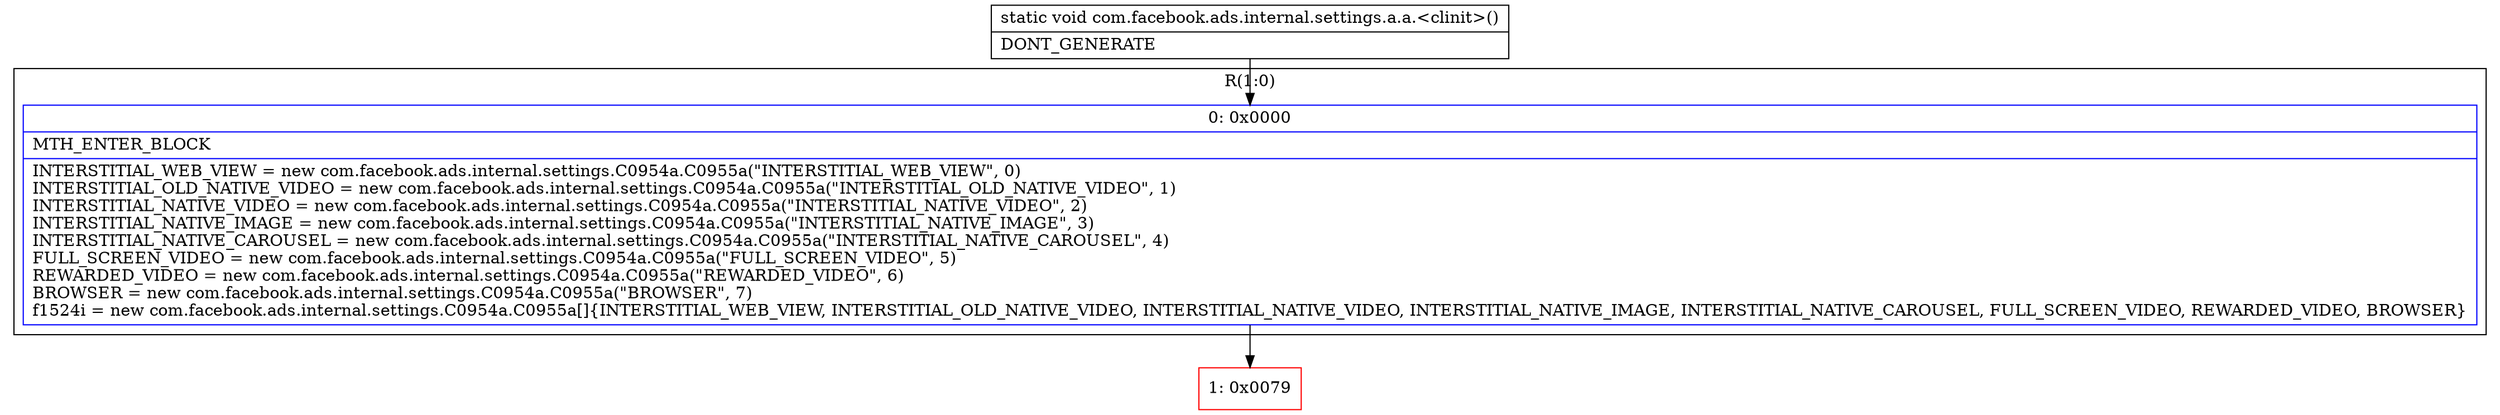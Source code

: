 digraph "CFG forcom.facebook.ads.internal.settings.a.a.\<clinit\>()V" {
subgraph cluster_Region_626886814 {
label = "R(1:0)";
node [shape=record,color=blue];
Node_0 [shape=record,label="{0\:\ 0x0000|MTH_ENTER_BLOCK\l|INTERSTITIAL_WEB_VIEW = new com.facebook.ads.internal.settings.C0954a.C0955a(\"INTERSTITIAL_WEB_VIEW\", 0)\lINTERSTITIAL_OLD_NATIVE_VIDEO = new com.facebook.ads.internal.settings.C0954a.C0955a(\"INTERSTITIAL_OLD_NATIVE_VIDEO\", 1)\lINTERSTITIAL_NATIVE_VIDEO = new com.facebook.ads.internal.settings.C0954a.C0955a(\"INTERSTITIAL_NATIVE_VIDEO\", 2)\lINTERSTITIAL_NATIVE_IMAGE = new com.facebook.ads.internal.settings.C0954a.C0955a(\"INTERSTITIAL_NATIVE_IMAGE\", 3)\lINTERSTITIAL_NATIVE_CAROUSEL = new com.facebook.ads.internal.settings.C0954a.C0955a(\"INTERSTITIAL_NATIVE_CAROUSEL\", 4)\lFULL_SCREEN_VIDEO = new com.facebook.ads.internal.settings.C0954a.C0955a(\"FULL_SCREEN_VIDEO\", 5)\lREWARDED_VIDEO = new com.facebook.ads.internal.settings.C0954a.C0955a(\"REWARDED_VIDEO\", 6)\lBROWSER = new com.facebook.ads.internal.settings.C0954a.C0955a(\"BROWSER\", 7)\lf1524i = new com.facebook.ads.internal.settings.C0954a.C0955a[]\{INTERSTITIAL_WEB_VIEW, INTERSTITIAL_OLD_NATIVE_VIDEO, INTERSTITIAL_NATIVE_VIDEO, INTERSTITIAL_NATIVE_IMAGE, INTERSTITIAL_NATIVE_CAROUSEL, FULL_SCREEN_VIDEO, REWARDED_VIDEO, BROWSER\}\l}"];
}
Node_1 [shape=record,color=red,label="{1\:\ 0x0079}"];
MethodNode[shape=record,label="{static void com.facebook.ads.internal.settings.a.a.\<clinit\>()  | DONT_GENERATE\l}"];
MethodNode -> Node_0;
Node_0 -> Node_1;
}

